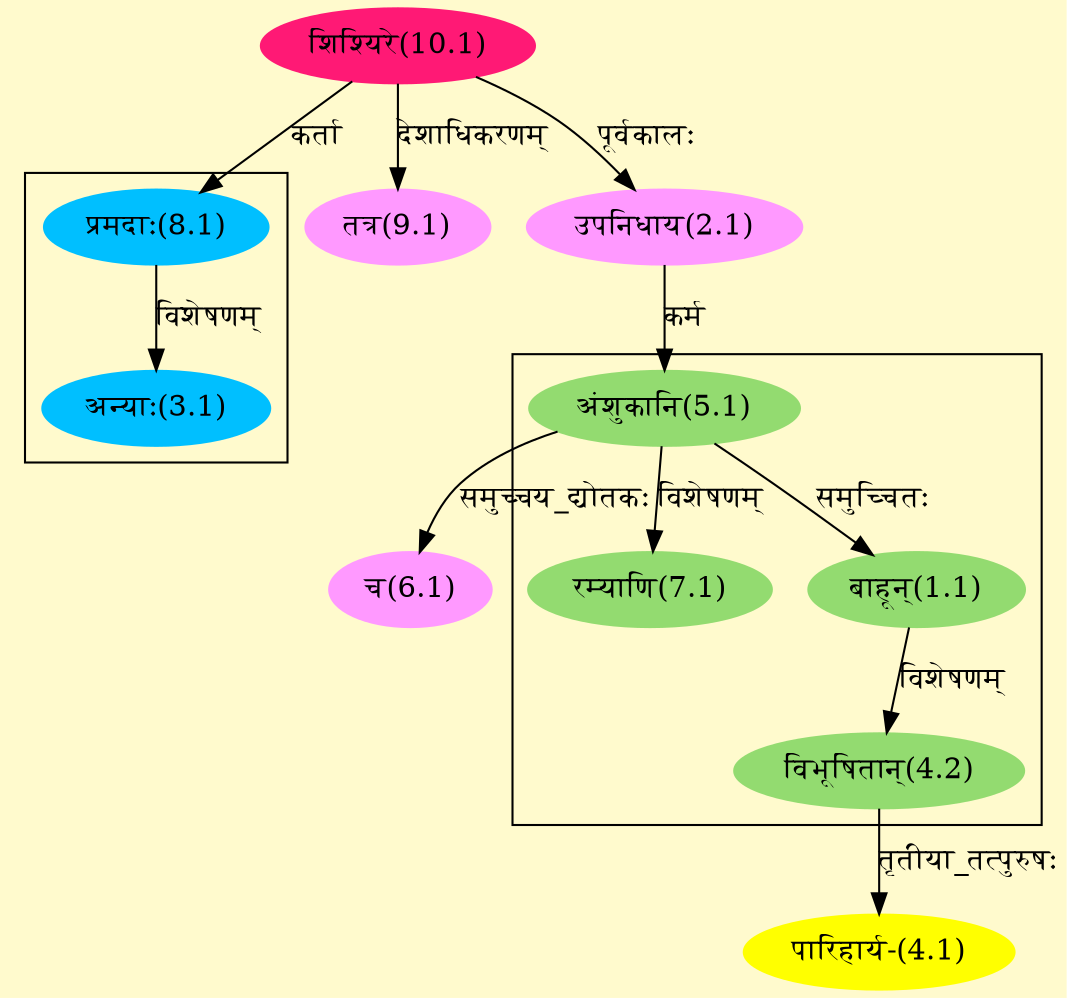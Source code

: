 digraph G{
rankdir=BT;
 compound=true;
 bgcolor="lemonchiffon1";

subgraph cluster_1{
Node1_1 [style=filled, color="#93DB70" label = "बाहून्(1.1)"]
Node5_1 [style=filled, color="#93DB70" label = "अंशुकानि(5.1)"]
Node4_2 [style=filled, color="#93DB70" label = "विभूषितान्(4.2)"]
Node7_1 [style=filled, color="#93DB70" label = "रम्याणि(7.1)"]

}

subgraph cluster_2{
Node3_1 [style=filled, color="#00BFFF" label = "अन्याः(3.1)"]
Node8_1 [style=filled, color="#00BFFF" label = "प्रमदाः(8.1)"]

}
Node2_1 [style=filled, color="#FF99FF" label = "उपनिधाय(2.1)"]
Node10_1 [style=filled, color="#FF1975" label = "शिश्यिरे(10.1)"]
Node4_1 [style=filled, color="#FFFF00" label = "पारिहार्य-(4.1)"]
Node4_2 [style=filled, color="#93DB70" label = "विभूषितान्(4.2)"]
Node5_1 [style=filled, color="#93DB70" label = "अंशुकानि(5.1)"]
Node6_1 [style=filled, color="#FF99FF" label = "च(6.1)"]
Node8_1 [style=filled, color="#00BFFF" label = "प्रमदाः(8.1)"]
Node9_1 [style=filled, color="#FF99FF" label = "तत्र(9.1)"]
/* Start of Relations section */

Node1_1 -> Node5_1 [  label="समुच्चितः"  dir="back" ]
Node2_1 -> Node10_1 [  label="पूर्वकालः"  dir="back" ]
Node3_1 -> Node8_1 [  label="विशेषणम्"  dir="back" ]
Node4_1 -> Node4_2 [  label="तृतीया_तत्पुरुषः"  dir="back" ]
Node4_2 -> Node1_1 [  label="विशेषणम्"  dir="back" ]
Node5_1 -> Node2_1 [  label="कर्म"  dir="back" ]
Node6_1 -> Node5_1 [  label="समुच्चय_द्योतकः"  dir="back" ]
Node7_1 -> Node5_1 [  label="विशेषणम्"  dir="back" ]
Node8_1 -> Node10_1 [  label="कर्ता"  dir="back" ]
Node9_1 -> Node10_1 [  label="देशाधिकरणम्"  dir="back" ]
}
